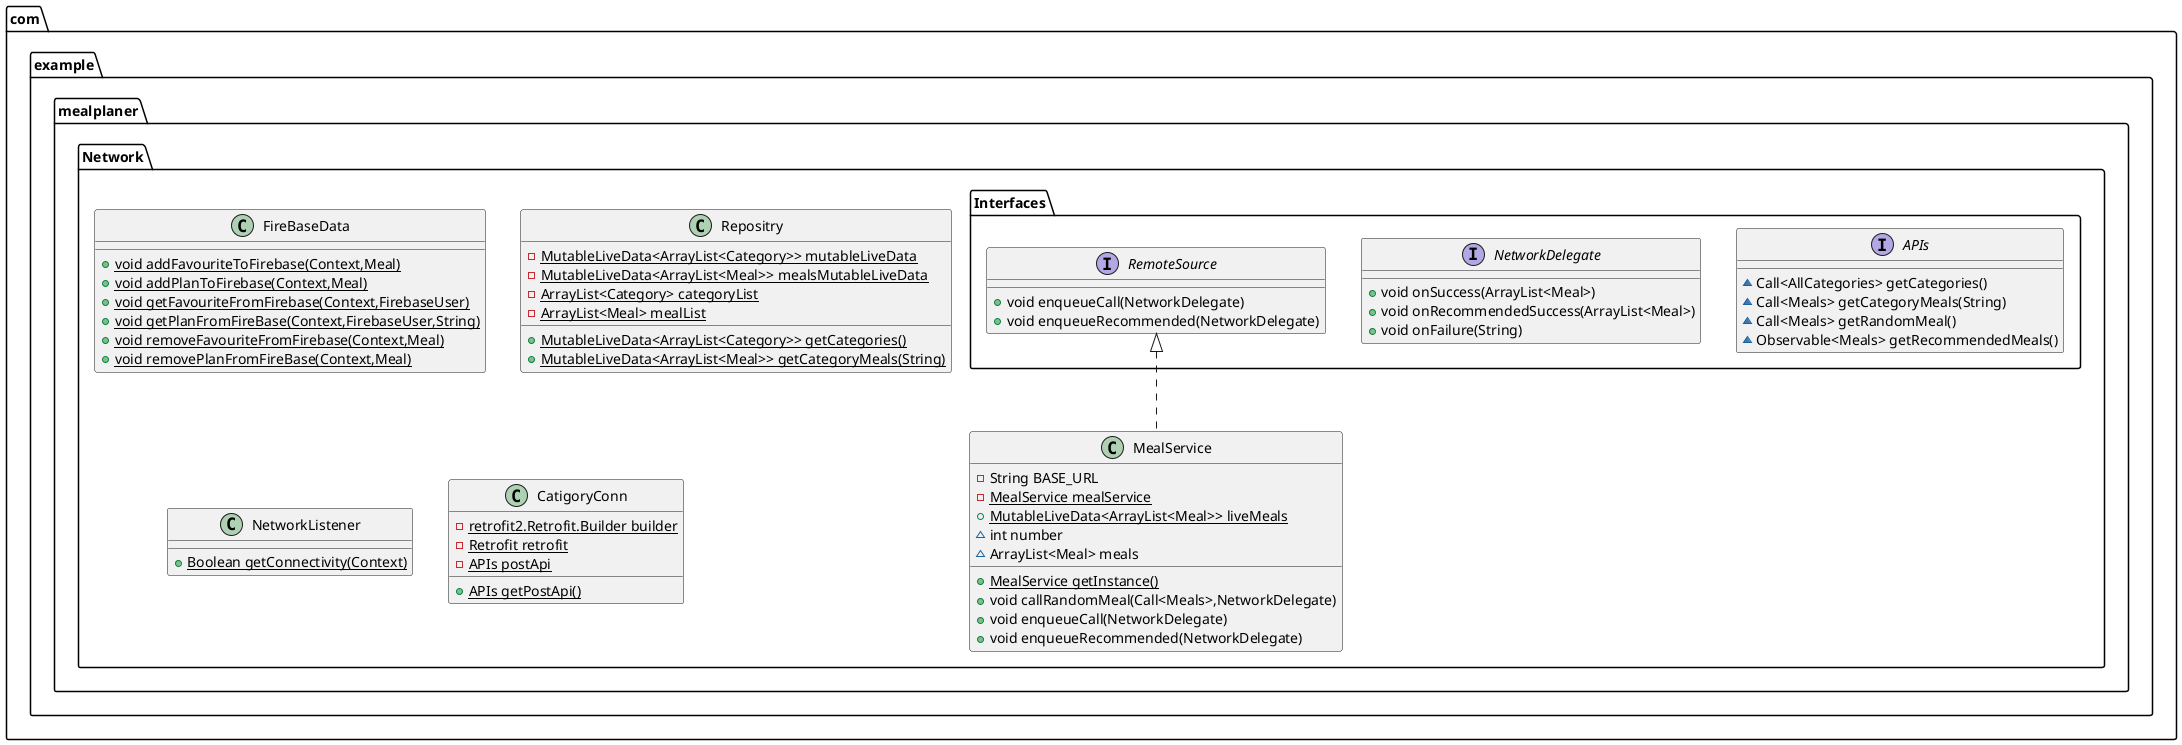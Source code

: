 @startuml
class com.example.mealplaner.Network.FireBaseData {
+ {static} void addFavouriteToFirebase(Context,Meal)
+ {static} void addPlanToFirebase(Context,Meal)
+ {static} void getFavouriteFromFirebase(Context,FirebaseUser)
+ {static} void getPlanFromFireBase(Context,FirebaseUser,String)
+ {static} void removeFavouriteFromFirebase(Context,Meal)
+ {static} void removePlanFromFireBase(Context,Meal)
}
class com.example.mealplaner.Network.Repositry {
- {static} MutableLiveData<ArrayList<Category>> mutableLiveData
- {static} MutableLiveData<ArrayList<Meal>> mealsMutableLiveData
- {static} ArrayList<Category> categoryList
- {static} ArrayList<Meal> mealList
+ {static} MutableLiveData<ArrayList<Category>> getCategories()
+ {static} MutableLiveData<ArrayList<Meal>> getCategoryMeals(String)
}
interface com.example.mealplaner.Network.Interfaces.APIs {
~ Call<AllCategories> getCategories()
~ Call<Meals> getCategoryMeals(String)
~ Call<Meals> getRandomMeal()
~ Observable<Meals> getRecommendedMeals()
}
class com.example.mealplaner.Network.NetworkListener {
+ {static} Boolean getConnectivity(Context)
}
class com.example.mealplaner.Network.CatigoryConn {
- {static} retrofit2.Retrofit.Builder builder
- {static} Retrofit retrofit
- {static} APIs postApi
+ {static} APIs getPostApi()
}
class com.example.mealplaner.Network.MealService {
- String BASE_URL
- {static} MealService mealService
+ {static} MutableLiveData<ArrayList<Meal>> liveMeals
~ int number
~ ArrayList<Meal> meals
+ {static} MealService getInstance()
+ void callRandomMeal(Call<Meals>,NetworkDelegate)
+ void enqueueCall(NetworkDelegate)
+ void enqueueRecommended(NetworkDelegate)
}
interface com.example.mealplaner.Network.Interfaces.NetworkDelegate {
+ void onSuccess(ArrayList<Meal>)
+ void onRecommendedSuccess(ArrayList<Meal>)
+ void onFailure(String)
}
interface com.example.mealplaner.Network.Interfaces.RemoteSource {
+ void enqueueCall(NetworkDelegate)
+ void enqueueRecommended(NetworkDelegate)
}


com.example.mealplaner.Network.Interfaces.RemoteSource <|.. com.example.mealplaner.Network.MealService
@enduml